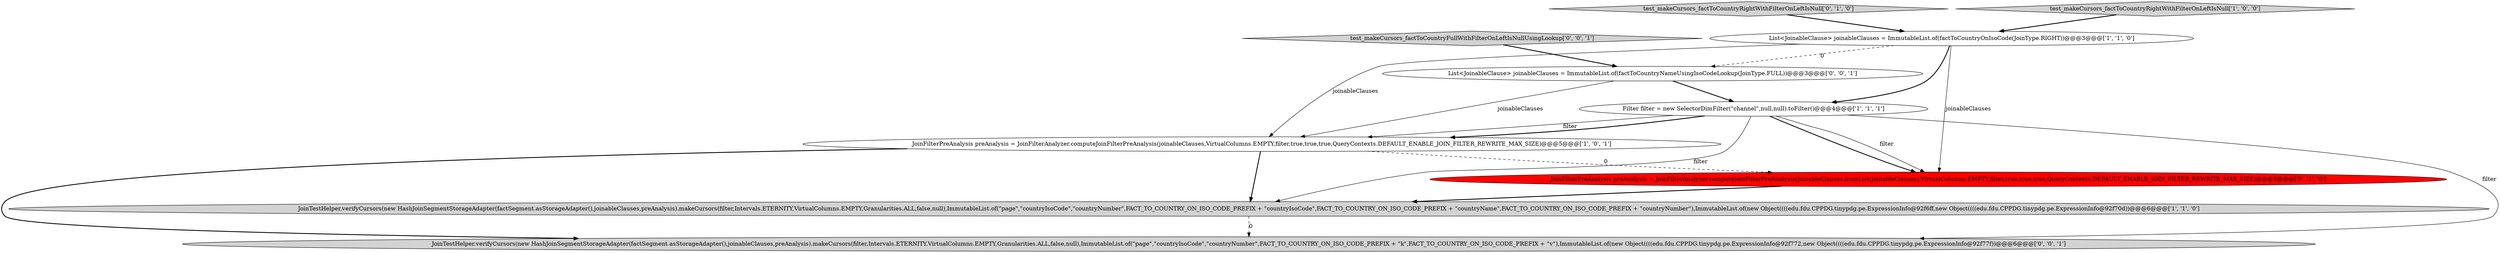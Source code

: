 digraph {
4 [style = filled, label = "List<JoinableClause> joinableClauses = ImmutableList.of(factToCountryOnIsoCode(JoinType.RIGHT))@@@3@@@['1', '1', '0']", fillcolor = white, shape = ellipse image = "AAA0AAABBB1BBB"];
2 [style = filled, label = "JoinFilterPreAnalysis preAnalysis = JoinFilterAnalyzer.computeJoinFilterPreAnalysis(joinableClauses,VirtualColumns.EMPTY,filter,true,true,true,QueryContexts.DEFAULT_ENABLE_JOIN_FILTER_REWRITE_MAX_SIZE)@@@5@@@['1', '0', '1']", fillcolor = white, shape = ellipse image = "AAA0AAABBB1BBB"];
8 [style = filled, label = "JoinTestHelper.verifyCursors(new HashJoinSegmentStorageAdapter(factSegment.asStorageAdapter(),joinableClauses,preAnalysis).makeCursors(filter,Intervals.ETERNITY,VirtualColumns.EMPTY,Granularities.ALL,false,null),ImmutableList.of(\"page\",\"countryIsoCode\",\"countryNumber\",FACT_TO_COUNTRY_ON_ISO_CODE_PREFIX + \"k\",FACT_TO_COUNTRY_ON_ISO_CODE_PREFIX + \"v\"),ImmutableList.of(new Object((((edu.fdu.CPPDG.tinypdg.pe.ExpressionInfo@92f772,new Object((((edu.fdu.CPPDG.tinypdg.pe.ExpressionInfo@92f77f))@@@6@@@['0', '0', '1']", fillcolor = lightgray, shape = ellipse image = "AAA0AAABBB3BBB"];
6 [style = filled, label = "test_makeCursors_factToCountryRightWithFilterOnLeftIsNull['0', '1', '0']", fillcolor = lightgray, shape = diamond image = "AAA0AAABBB2BBB"];
3 [style = filled, label = "test_makeCursors_factToCountryRightWithFilterOnLeftIsNull['1', '0', '0']", fillcolor = lightgray, shape = diamond image = "AAA0AAABBB1BBB"];
0 [style = filled, label = "JoinTestHelper.verifyCursors(new HashJoinSegmentStorageAdapter(factSegment.asStorageAdapter(),joinableClauses,preAnalysis).makeCursors(filter,Intervals.ETERNITY,VirtualColumns.EMPTY,Granularities.ALL,false,null),ImmutableList.of(\"page\",\"countryIsoCode\",\"countryNumber\",FACT_TO_COUNTRY_ON_ISO_CODE_PREFIX + \"countryIsoCode\",FACT_TO_COUNTRY_ON_ISO_CODE_PREFIX + \"countryName\",FACT_TO_COUNTRY_ON_ISO_CODE_PREFIX + \"countryNumber\"),ImmutableList.of(new Object((((edu.fdu.CPPDG.tinypdg.pe.ExpressionInfo@92f6ff,new Object((((edu.fdu.CPPDG.tinypdg.pe.ExpressionInfo@92f70d))@@@6@@@['1', '1', '0']", fillcolor = lightgray, shape = ellipse image = "AAA0AAABBB1BBB"];
7 [style = filled, label = "List<JoinableClause> joinableClauses = ImmutableList.of(factToCountryNameUsingIsoCodeLookup(JoinType.FULL))@@@3@@@['0', '0', '1']", fillcolor = white, shape = ellipse image = "AAA0AAABBB3BBB"];
9 [style = filled, label = "test_makeCursors_factToCountryFullWithFilterOnLeftIsNullUsingLookup['0', '0', '1']", fillcolor = lightgray, shape = diamond image = "AAA0AAABBB3BBB"];
5 [style = filled, label = "JoinFilterPreAnalysis preAnalysis = JoinFilterAnalyzer.computeJoinFilterPreAnalysis(JoinableClauses.fromList(joinableClauses),VirtualColumns.EMPTY,filter,true,true,true,QueryContexts.DEFAULT_ENABLE_JOIN_FILTER_REWRITE_MAX_SIZE)@@@5@@@['0', '1', '0']", fillcolor = red, shape = ellipse image = "AAA1AAABBB2BBB"];
1 [style = filled, label = "Filter filter = new SelectorDimFilter(\"channel\",null,null).toFilter()@@@4@@@['1', '1', '1']", fillcolor = white, shape = ellipse image = "AAA0AAABBB1BBB"];
1->5 [style = bold, label=""];
7->2 [style = solid, label="joinableClauses"];
1->2 [style = solid, label="filter"];
6->4 [style = bold, label=""];
1->5 [style = solid, label="filter"];
1->8 [style = solid, label="filter"];
1->2 [style = bold, label=""];
2->0 [style = bold, label=""];
4->1 [style = bold, label=""];
7->1 [style = bold, label=""];
1->0 [style = solid, label="filter"];
2->5 [style = dashed, label="0"];
4->2 [style = solid, label="joinableClauses"];
5->0 [style = bold, label=""];
9->7 [style = bold, label=""];
4->5 [style = solid, label="joinableClauses"];
0->8 [style = dashed, label="0"];
4->7 [style = dashed, label="0"];
3->4 [style = bold, label=""];
2->8 [style = bold, label=""];
}
